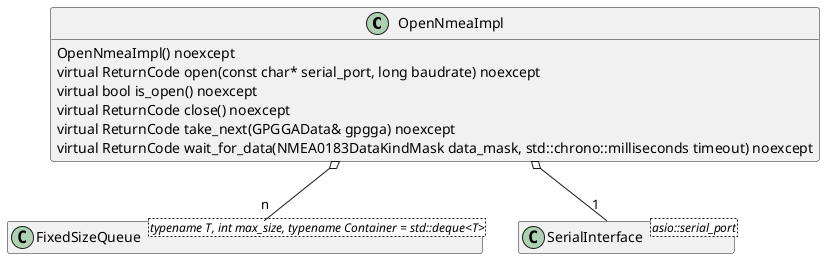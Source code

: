 @startuml
hide empty members

OpenNmeaImpl : OpenNmeaImpl() noexcept
OpenNmeaImpl : virtual ReturnCode open(const char* serial_port, long baudrate) noexcept
OpenNmeaImpl : virtual bool is_open() noexcept
OpenNmeaImpl : virtual ReturnCode close() noexcept
OpenNmeaImpl : virtual ReturnCode take_next(GPGGAData& gpgga) noexcept
OpenNmeaImpl : virtual ReturnCode wait_for_data(NMEA0183DataKindMask data_mask, std::chrono::milliseconds timeout) noexcept

class FixedSizeQueue<typename T, int max_size, typename Container = std::deque<T>>

class SerialInterface<asio::serial_port>

OpenNmeaImpl o-- "n" FixedSizeQueue
OpenNmeaImpl o-- "1" SerialInterface
@enduml
